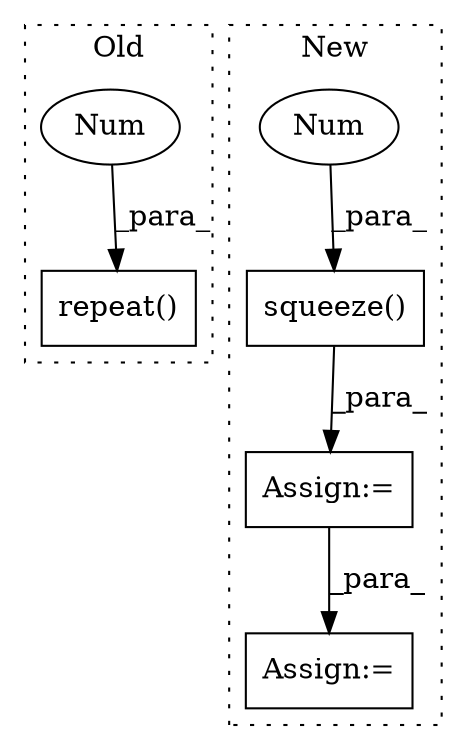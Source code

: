 digraph G {
subgraph cluster0 {
1 [label="repeat()" a="75" s="4735,4782" l="40,1" shape="box"];
3 [label="Num" a="76" s="4775" l="1" shape="ellipse"];
label = "Old";
style="dotted";
}
subgraph cluster1 {
2 [label="squeeze()" a="75" s="3960,3998" l="36,1" shape="box"];
4 [label="Num" a="76" s="3996" l="2" shape="ellipse"];
5 [label="Assign:=" a="68" s="3957" l="3" shape="box"];
6 [label="Assign:=" a="68" s="4050" l="12" shape="box"];
label = "New";
style="dotted";
}
2 -> 5 [label="_para_"];
3 -> 1 [label="_para_"];
4 -> 2 [label="_para_"];
5 -> 6 [label="_para_"];
}